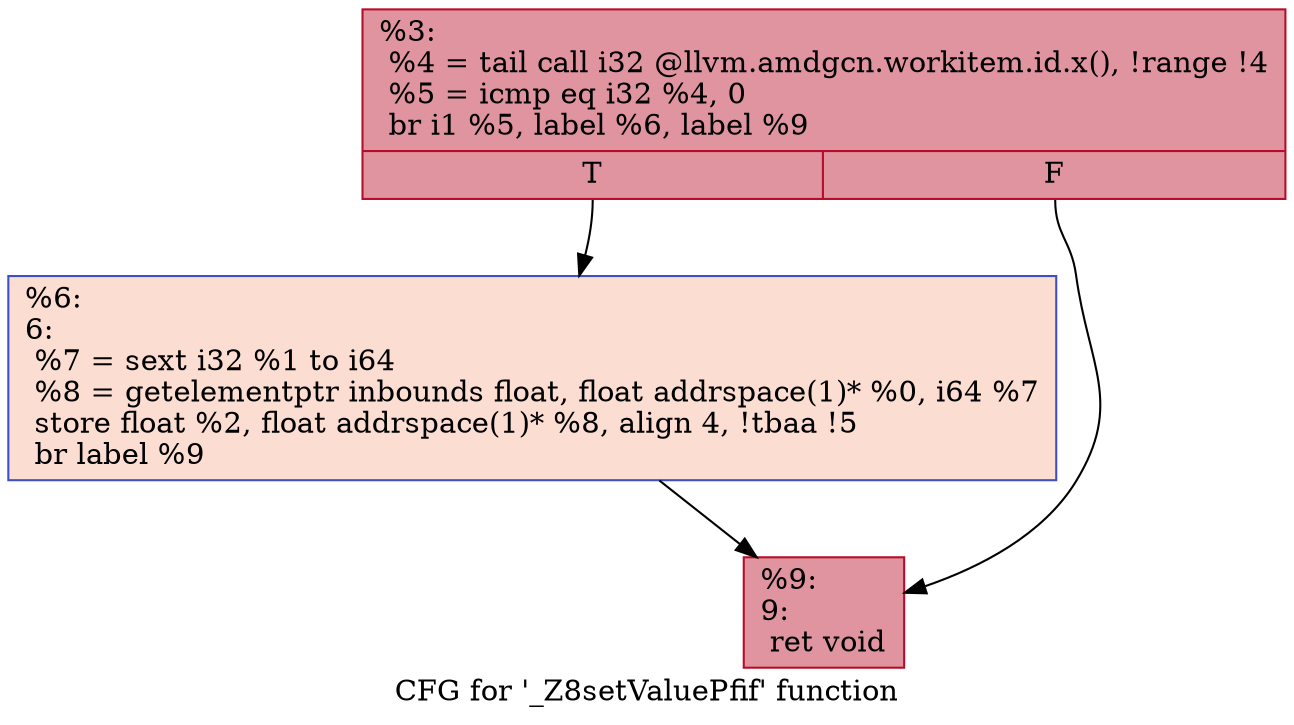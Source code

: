 digraph "CFG for '_Z8setValuePfif' function" {
	label="CFG for '_Z8setValuePfif' function";

	Node0x4888c00 [shape=record,color="#b70d28ff", style=filled, fillcolor="#b70d2870",label="{%3:\l  %4 = tail call i32 @llvm.amdgcn.workitem.id.x(), !range !4\l  %5 = icmp eq i32 %4, 0\l  br i1 %5, label %6, label %9\l|{<s0>T|<s1>F}}"];
	Node0x4888c00:s0 -> Node0x488a090;
	Node0x4888c00:s1 -> Node0x488a120;
	Node0x488a090 [shape=record,color="#3d50c3ff", style=filled, fillcolor="#f7b39670",label="{%6:\l6:                                                \l  %7 = sext i32 %1 to i64\l  %8 = getelementptr inbounds float, float addrspace(1)* %0, i64 %7\l  store float %2, float addrspace(1)* %8, align 4, !tbaa !5\l  br label %9\l}"];
	Node0x488a090 -> Node0x488a120;
	Node0x488a120 [shape=record,color="#b70d28ff", style=filled, fillcolor="#b70d2870",label="{%9:\l9:                                                \l  ret void\l}"];
}
